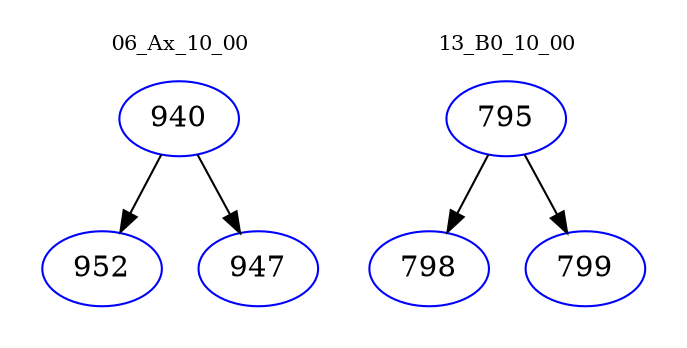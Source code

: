 digraph{
subgraph cluster_0 {
color = white
label = "06_Ax_10_00";
fontsize=10;
T0_940 [label="940", color="blue"]
T0_940 -> T0_952 [color="black"]
T0_952 [label="952", color="blue"]
T0_940 -> T0_947 [color="black"]
T0_947 [label="947", color="blue"]
}
subgraph cluster_1 {
color = white
label = "13_B0_10_00";
fontsize=10;
T1_795 [label="795", color="blue"]
T1_795 -> T1_798 [color="black"]
T1_798 [label="798", color="blue"]
T1_795 -> T1_799 [color="black"]
T1_799 [label="799", color="blue"]
}
}
